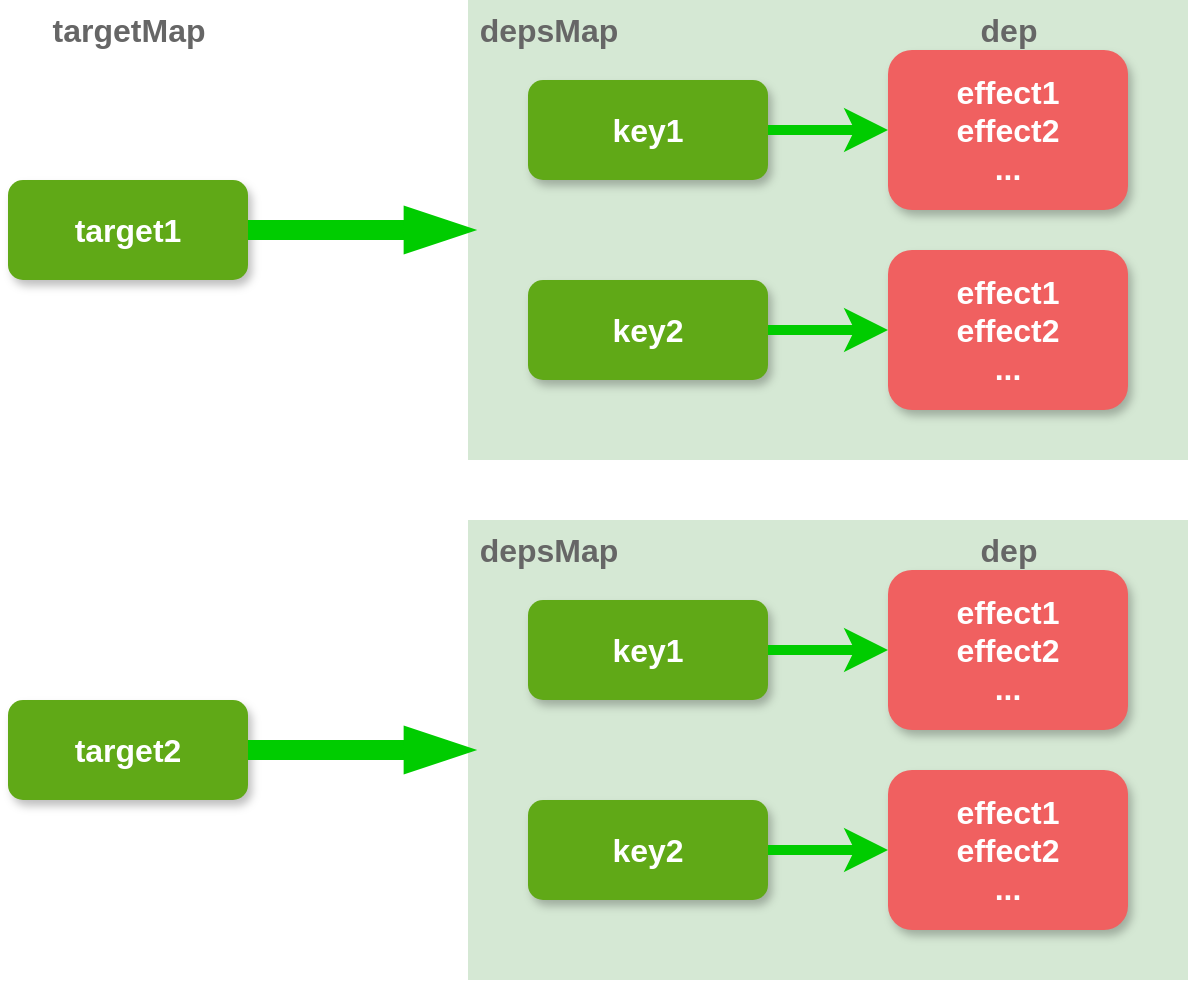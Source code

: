 <mxfile version="13.9.9" type="device"><diagram id="C5RBs43oDa-KdzZeNtuy" name="Page-1"><mxGraphModel dx="1426" dy="905" grid="1" gridSize="10" guides="1" tooltips="1" connect="1" arrows="1" fold="1" page="1" pageScale="1" pageWidth="827" pageHeight="1169" math="0" shadow="0"><root><mxCell id="WIyWlLk6GJQsqaUBKTNV-0"/><mxCell id="WIyWlLk6GJQsqaUBKTNV-1" parent="WIyWlLk6GJQsqaUBKTNV-0"/><mxCell id="BNJBjnJB8WuRFto5wNPU-0" value="&lt;font style=&quot;font-size: 16px&quot;&gt;&lt;b&gt;target1&lt;/b&gt;&lt;/font&gt;" style="rounded=1;whiteSpace=wrap;html=1;fillColor=#60a917;fontColor=#ffffff;strokeColor=none;shadow=1;" parent="WIyWlLk6GJQsqaUBKTNV-1" vertex="1"><mxGeometry x="130" y="330" width="120" height="50" as="geometry"/></mxCell><mxCell id="BNJBjnJB8WuRFto5wNPU-1" value="" style="rounded=0;whiteSpace=wrap;html=1;shadow=0;fillColor=#d5e8d4;strokeColor=none;" parent="WIyWlLk6GJQsqaUBKTNV-1" vertex="1"><mxGeometry x="360" y="240" width="360" height="230" as="geometry"/></mxCell><mxCell id="BNJBjnJB8WuRFto5wNPU-2" value="&lt;span style=&quot;font-size: 16px&quot;&gt;&lt;b&gt;key1&lt;/b&gt;&lt;/span&gt;" style="rounded=1;whiteSpace=wrap;html=1;fillColor=#60a917;fontColor=#ffffff;strokeColor=none;shadow=1;" parent="WIyWlLk6GJQsqaUBKTNV-1" vertex="1"><mxGeometry x="390" y="280" width="120" height="50" as="geometry"/></mxCell><mxCell id="BNJBjnJB8WuRFto5wNPU-3" value="&lt;b style=&quot;font-size: 16px&quot;&gt;key2&lt;/b&gt;" style="rounded=1;whiteSpace=wrap;html=1;fillColor=#60a917;fontColor=#ffffff;strokeColor=none;shadow=1;" parent="WIyWlLk6GJQsqaUBKTNV-1" vertex="1"><mxGeometry x="390" y="380" width="120" height="50" as="geometry"/></mxCell><mxCell id="BNJBjnJB8WuRFto5wNPU-4" value="&lt;font style=&quot;font-size: 16px&quot; color=&quot;#ffffff&quot;&gt;&lt;b&gt;effect1&lt;br&gt;effect2&lt;br&gt;...&lt;/b&gt;&lt;/font&gt;" style="rounded=1;whiteSpace=wrap;html=1;shadow=1;fillColor=#F06060;strokeColor=none;" parent="WIyWlLk6GJQsqaUBKTNV-1" vertex="1"><mxGeometry x="570" y="265" width="120" height="80" as="geometry"/></mxCell><mxCell id="BNJBjnJB8WuRFto5wNPU-5" value="&lt;font style=&quot;font-size: 16px&quot; color=&quot;#ffffff&quot;&gt;&lt;b&gt;effect1&lt;br&gt;effect2&lt;br&gt;...&lt;/b&gt;&lt;/font&gt;" style="rounded=1;whiteSpace=wrap;html=1;shadow=1;fillColor=#F06060;strokeColor=none;" parent="WIyWlLk6GJQsqaUBKTNV-1" vertex="1"><mxGeometry x="570" y="365" width="120" height="80" as="geometry"/></mxCell><mxCell id="BNJBjnJB8WuRFto5wNPU-6" value="" style="endArrow=blockThin;html=1;exitX=1;exitY=0.5;exitDx=0;exitDy=0;entryX=0;entryY=0.5;entryDx=0;entryDy=0;fillColor=#60a917;strokeWidth=10;strokeColor=#00CC00;endFill=1;" parent="WIyWlLk6GJQsqaUBKTNV-1" source="BNJBjnJB8WuRFto5wNPU-0" target="BNJBjnJB8WuRFto5wNPU-1" edge="1"><mxGeometry width="50" height="50" relative="1" as="geometry"><mxPoint x="290" y="390" as="sourcePoint"/><mxPoint x="340" y="340" as="targetPoint"/></mxGeometry></mxCell><mxCell id="BNJBjnJB8WuRFto5wNPU-7" value="" style="endArrow=classic;html=1;entryX=0;entryY=0.5;entryDx=0;entryDy=0;fillColor=#60a917;strokeWidth=5;strokeColor=#00CC00;" parent="WIyWlLk6GJQsqaUBKTNV-1" target="BNJBjnJB8WuRFto5wNPU-4" edge="1"><mxGeometry width="50" height="50" relative="1" as="geometry"><mxPoint x="510" y="305" as="sourcePoint"/><mxPoint x="585" y="365" as="targetPoint"/></mxGeometry></mxCell><mxCell id="BNJBjnJB8WuRFto5wNPU-9" value="" style="endArrow=classic;html=1;fillColor=#60a917;strokeWidth=5;strokeColor=#00CC00;exitX=1;exitY=0.5;exitDx=0;exitDy=0;entryX=0;entryY=0.5;entryDx=0;entryDy=0;" parent="WIyWlLk6GJQsqaUBKTNV-1" source="BNJBjnJB8WuRFto5wNPU-3" target="BNJBjnJB8WuRFto5wNPU-5" edge="1"><mxGeometry width="50" height="50" relative="1" as="geometry"><mxPoint x="490" y="510" as="sourcePoint"/><mxPoint x="560" y="510" as="targetPoint"/><Array as="points"/></mxGeometry></mxCell><mxCell id="BNJBjnJB8WuRFto5wNPU-10" value="&lt;font style=&quot;font-size: 16px&quot;&gt;&lt;b&gt;target2&lt;br&gt;&lt;/b&gt;&lt;/font&gt;" style="rounded=1;whiteSpace=wrap;html=1;fillColor=#60a917;fontColor=#ffffff;strokeColor=none;shadow=1;" parent="WIyWlLk6GJQsqaUBKTNV-1" vertex="1"><mxGeometry x="130" y="590" width="120" height="50" as="geometry"/></mxCell><mxCell id="BNJBjnJB8WuRFto5wNPU-11" value="" style="rounded=0;whiteSpace=wrap;html=1;shadow=0;fillColor=#d5e8d4;strokeColor=none;" parent="WIyWlLk6GJQsqaUBKTNV-1" vertex="1"><mxGeometry x="360" y="500" width="360" height="230" as="geometry"/></mxCell><mxCell id="BNJBjnJB8WuRFto5wNPU-12" value="&lt;span style=&quot;font-size: 16px&quot;&gt;&lt;b&gt;key1&lt;/b&gt;&lt;/span&gt;" style="rounded=1;whiteSpace=wrap;html=1;fillColor=#60a917;fontColor=#ffffff;strokeColor=none;shadow=1;" parent="WIyWlLk6GJQsqaUBKTNV-1" vertex="1"><mxGeometry x="390" y="540" width="120" height="50" as="geometry"/></mxCell><mxCell id="BNJBjnJB8WuRFto5wNPU-13" value="&lt;b style=&quot;font-size: 16px&quot;&gt;key2&lt;/b&gt;" style="rounded=1;whiteSpace=wrap;html=1;fillColor=#60a917;fontColor=#ffffff;strokeColor=none;shadow=1;" parent="WIyWlLk6GJQsqaUBKTNV-1" vertex="1"><mxGeometry x="390" y="640" width="120" height="50" as="geometry"/></mxCell><mxCell id="BNJBjnJB8WuRFto5wNPU-14" value="&lt;font style=&quot;font-size: 16px&quot; color=&quot;#ffffff&quot;&gt;&lt;b&gt;effect1&lt;br&gt;effect2&lt;br&gt;...&lt;/b&gt;&lt;/font&gt;" style="rounded=1;whiteSpace=wrap;html=1;shadow=1;fillColor=#F06060;strokeColor=none;" parent="WIyWlLk6GJQsqaUBKTNV-1" vertex="1"><mxGeometry x="570" y="525" width="120" height="80" as="geometry"/></mxCell><mxCell id="BNJBjnJB8WuRFto5wNPU-15" value="&lt;font style=&quot;font-size: 16px&quot; color=&quot;#ffffff&quot;&gt;&lt;b&gt;effect1&lt;br&gt;effect2&lt;br&gt;...&lt;/b&gt;&lt;/font&gt;" style="rounded=1;whiteSpace=wrap;html=1;shadow=1;fillColor=#F06060;strokeColor=none;" parent="WIyWlLk6GJQsqaUBKTNV-1" vertex="1"><mxGeometry x="570" y="625" width="120" height="80" as="geometry"/></mxCell><mxCell id="BNJBjnJB8WuRFto5wNPU-16" value="" style="endArrow=blockThin;html=1;exitX=1;exitY=0.5;exitDx=0;exitDy=0;entryX=0;entryY=0.5;entryDx=0;entryDy=0;fillColor=#60a917;strokeWidth=10;strokeColor=#00CC00;endFill=1;" parent="WIyWlLk6GJQsqaUBKTNV-1" source="BNJBjnJB8WuRFto5wNPU-10" target="BNJBjnJB8WuRFto5wNPU-11" edge="1"><mxGeometry width="50" height="50" relative="1" as="geometry"><mxPoint x="290" y="650" as="sourcePoint"/><mxPoint x="340" y="600" as="targetPoint"/></mxGeometry></mxCell><mxCell id="BNJBjnJB8WuRFto5wNPU-17" value="" style="endArrow=classic;html=1;entryX=0;entryY=0.5;entryDx=0;entryDy=0;fillColor=#60a917;strokeWidth=5;strokeColor=#00CC00;" parent="WIyWlLk6GJQsqaUBKTNV-1" target="BNJBjnJB8WuRFto5wNPU-14" edge="1"><mxGeometry width="50" height="50" relative="1" as="geometry"><mxPoint x="510" y="565" as="sourcePoint"/><mxPoint x="585" y="625" as="targetPoint"/></mxGeometry></mxCell><mxCell id="BNJBjnJB8WuRFto5wNPU-18" value="" style="endArrow=classic;html=1;fillColor=#60a917;strokeWidth=5;strokeColor=#00CC00;exitX=1;exitY=0.5;exitDx=0;exitDy=0;entryX=0;entryY=0.5;entryDx=0;entryDy=0;" parent="WIyWlLk6GJQsqaUBKTNV-1" source="BNJBjnJB8WuRFto5wNPU-13" target="BNJBjnJB8WuRFto5wNPU-15" edge="1"><mxGeometry width="50" height="50" relative="1" as="geometry"><mxPoint x="490" y="770" as="sourcePoint"/><mxPoint x="560" y="770" as="targetPoint"/><Array as="points"/></mxGeometry></mxCell><mxCell id="BNJBjnJB8WuRFto5wNPU-19" value="&lt;font color=&quot;#666666&quot; style=&quot;font-size: 16px&quot;&gt;&lt;b&gt;targetMap&lt;/b&gt;&lt;/font&gt;" style="text;html=1;align=center;verticalAlign=middle;resizable=0;points=[];autosize=1;" parent="WIyWlLk6GJQsqaUBKTNV-1" vertex="1"><mxGeometry x="145" y="245" width="90" height="20" as="geometry"/></mxCell><mxCell id="BNJBjnJB8WuRFto5wNPU-20" value="&lt;font color=&quot;#666666&quot; style=&quot;font-size: 16px&quot;&gt;&lt;b&gt;depsMap&lt;/b&gt;&lt;/font&gt;" style="text;html=1;align=center;verticalAlign=middle;resizable=0;points=[];autosize=1;" parent="WIyWlLk6GJQsqaUBKTNV-1" vertex="1"><mxGeometry x="360" y="245" width="80" height="20" as="geometry"/></mxCell><mxCell id="BNJBjnJB8WuRFto5wNPU-21" value="&lt;font color=&quot;#666666&quot; style=&quot;font-size: 16px&quot;&gt;&lt;b&gt;dep&lt;/b&gt;&lt;/font&gt;" style="text;html=1;align=center;verticalAlign=middle;resizable=0;points=[];autosize=1;" parent="WIyWlLk6GJQsqaUBKTNV-1" vertex="1"><mxGeometry x="610" y="245" width="40" height="20" as="geometry"/></mxCell><mxCell id="MUlm4Hz-XrViyH-cofFP-0" value="&lt;font color=&quot;#666666&quot; style=&quot;font-size: 16px&quot;&gt;&lt;b&gt;depsMap&lt;/b&gt;&lt;/font&gt;" style="text;html=1;align=center;verticalAlign=middle;resizable=0;points=[];autosize=1;" vertex="1" parent="WIyWlLk6GJQsqaUBKTNV-1"><mxGeometry x="360" y="505" width="80" height="20" as="geometry"/></mxCell><mxCell id="MUlm4Hz-XrViyH-cofFP-1" value="&lt;font color=&quot;#666666&quot; style=&quot;font-size: 16px&quot;&gt;&lt;b&gt;dep&lt;/b&gt;&lt;/font&gt;" style="text;html=1;align=center;verticalAlign=middle;resizable=0;points=[];autosize=1;" vertex="1" parent="WIyWlLk6GJQsqaUBKTNV-1"><mxGeometry x="610" y="505" width="40" height="20" as="geometry"/></mxCell></root></mxGraphModel></diagram></mxfile>